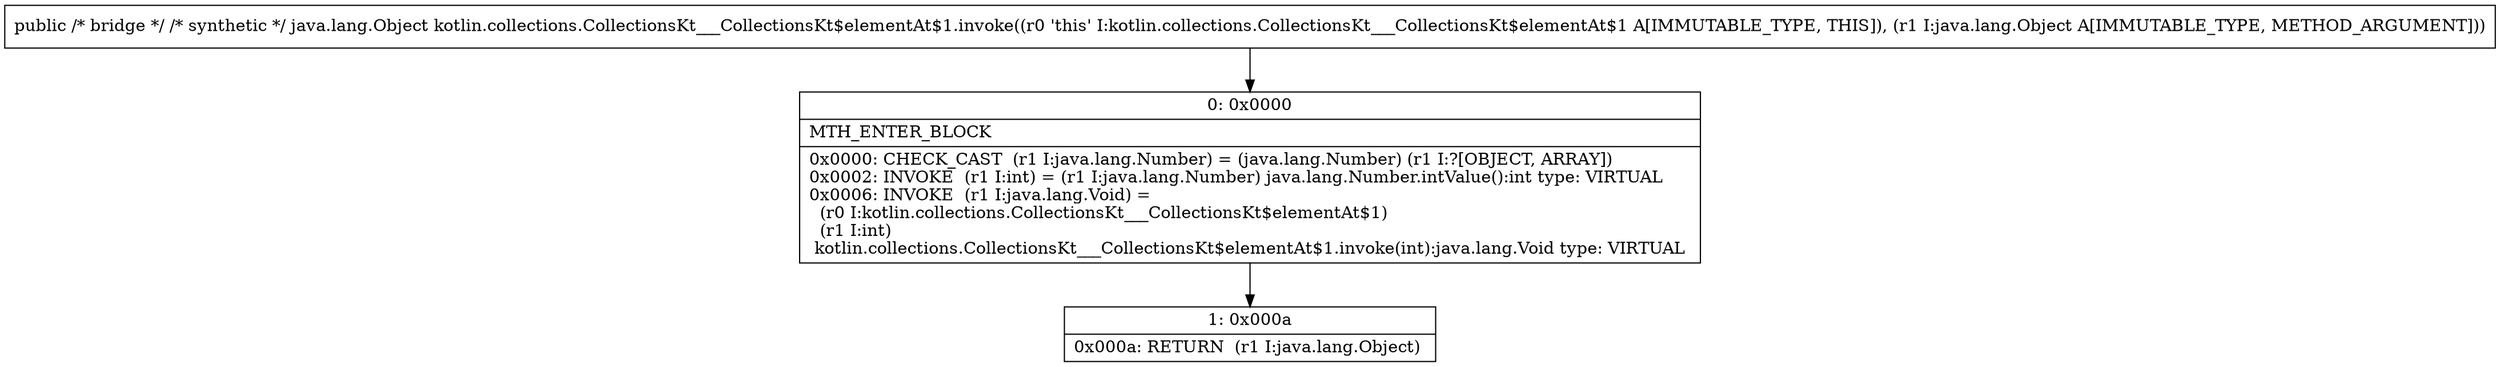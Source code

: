 digraph "CFG forkotlin.collections.CollectionsKt___CollectionsKt$elementAt$1.invoke(Ljava\/lang\/Object;)Ljava\/lang\/Object;" {
Node_0 [shape=record,label="{0\:\ 0x0000|MTH_ENTER_BLOCK\l|0x0000: CHECK_CAST  (r1 I:java.lang.Number) = (java.lang.Number) (r1 I:?[OBJECT, ARRAY]) \l0x0002: INVOKE  (r1 I:int) = (r1 I:java.lang.Number) java.lang.Number.intValue():int type: VIRTUAL \l0x0006: INVOKE  (r1 I:java.lang.Void) = \l  (r0 I:kotlin.collections.CollectionsKt___CollectionsKt$elementAt$1)\l  (r1 I:int)\l kotlin.collections.CollectionsKt___CollectionsKt$elementAt$1.invoke(int):java.lang.Void type: VIRTUAL \l}"];
Node_1 [shape=record,label="{1\:\ 0x000a|0x000a: RETURN  (r1 I:java.lang.Object) \l}"];
MethodNode[shape=record,label="{public \/* bridge *\/ \/* synthetic *\/ java.lang.Object kotlin.collections.CollectionsKt___CollectionsKt$elementAt$1.invoke((r0 'this' I:kotlin.collections.CollectionsKt___CollectionsKt$elementAt$1 A[IMMUTABLE_TYPE, THIS]), (r1 I:java.lang.Object A[IMMUTABLE_TYPE, METHOD_ARGUMENT])) }"];
MethodNode -> Node_0;
Node_0 -> Node_1;
}


